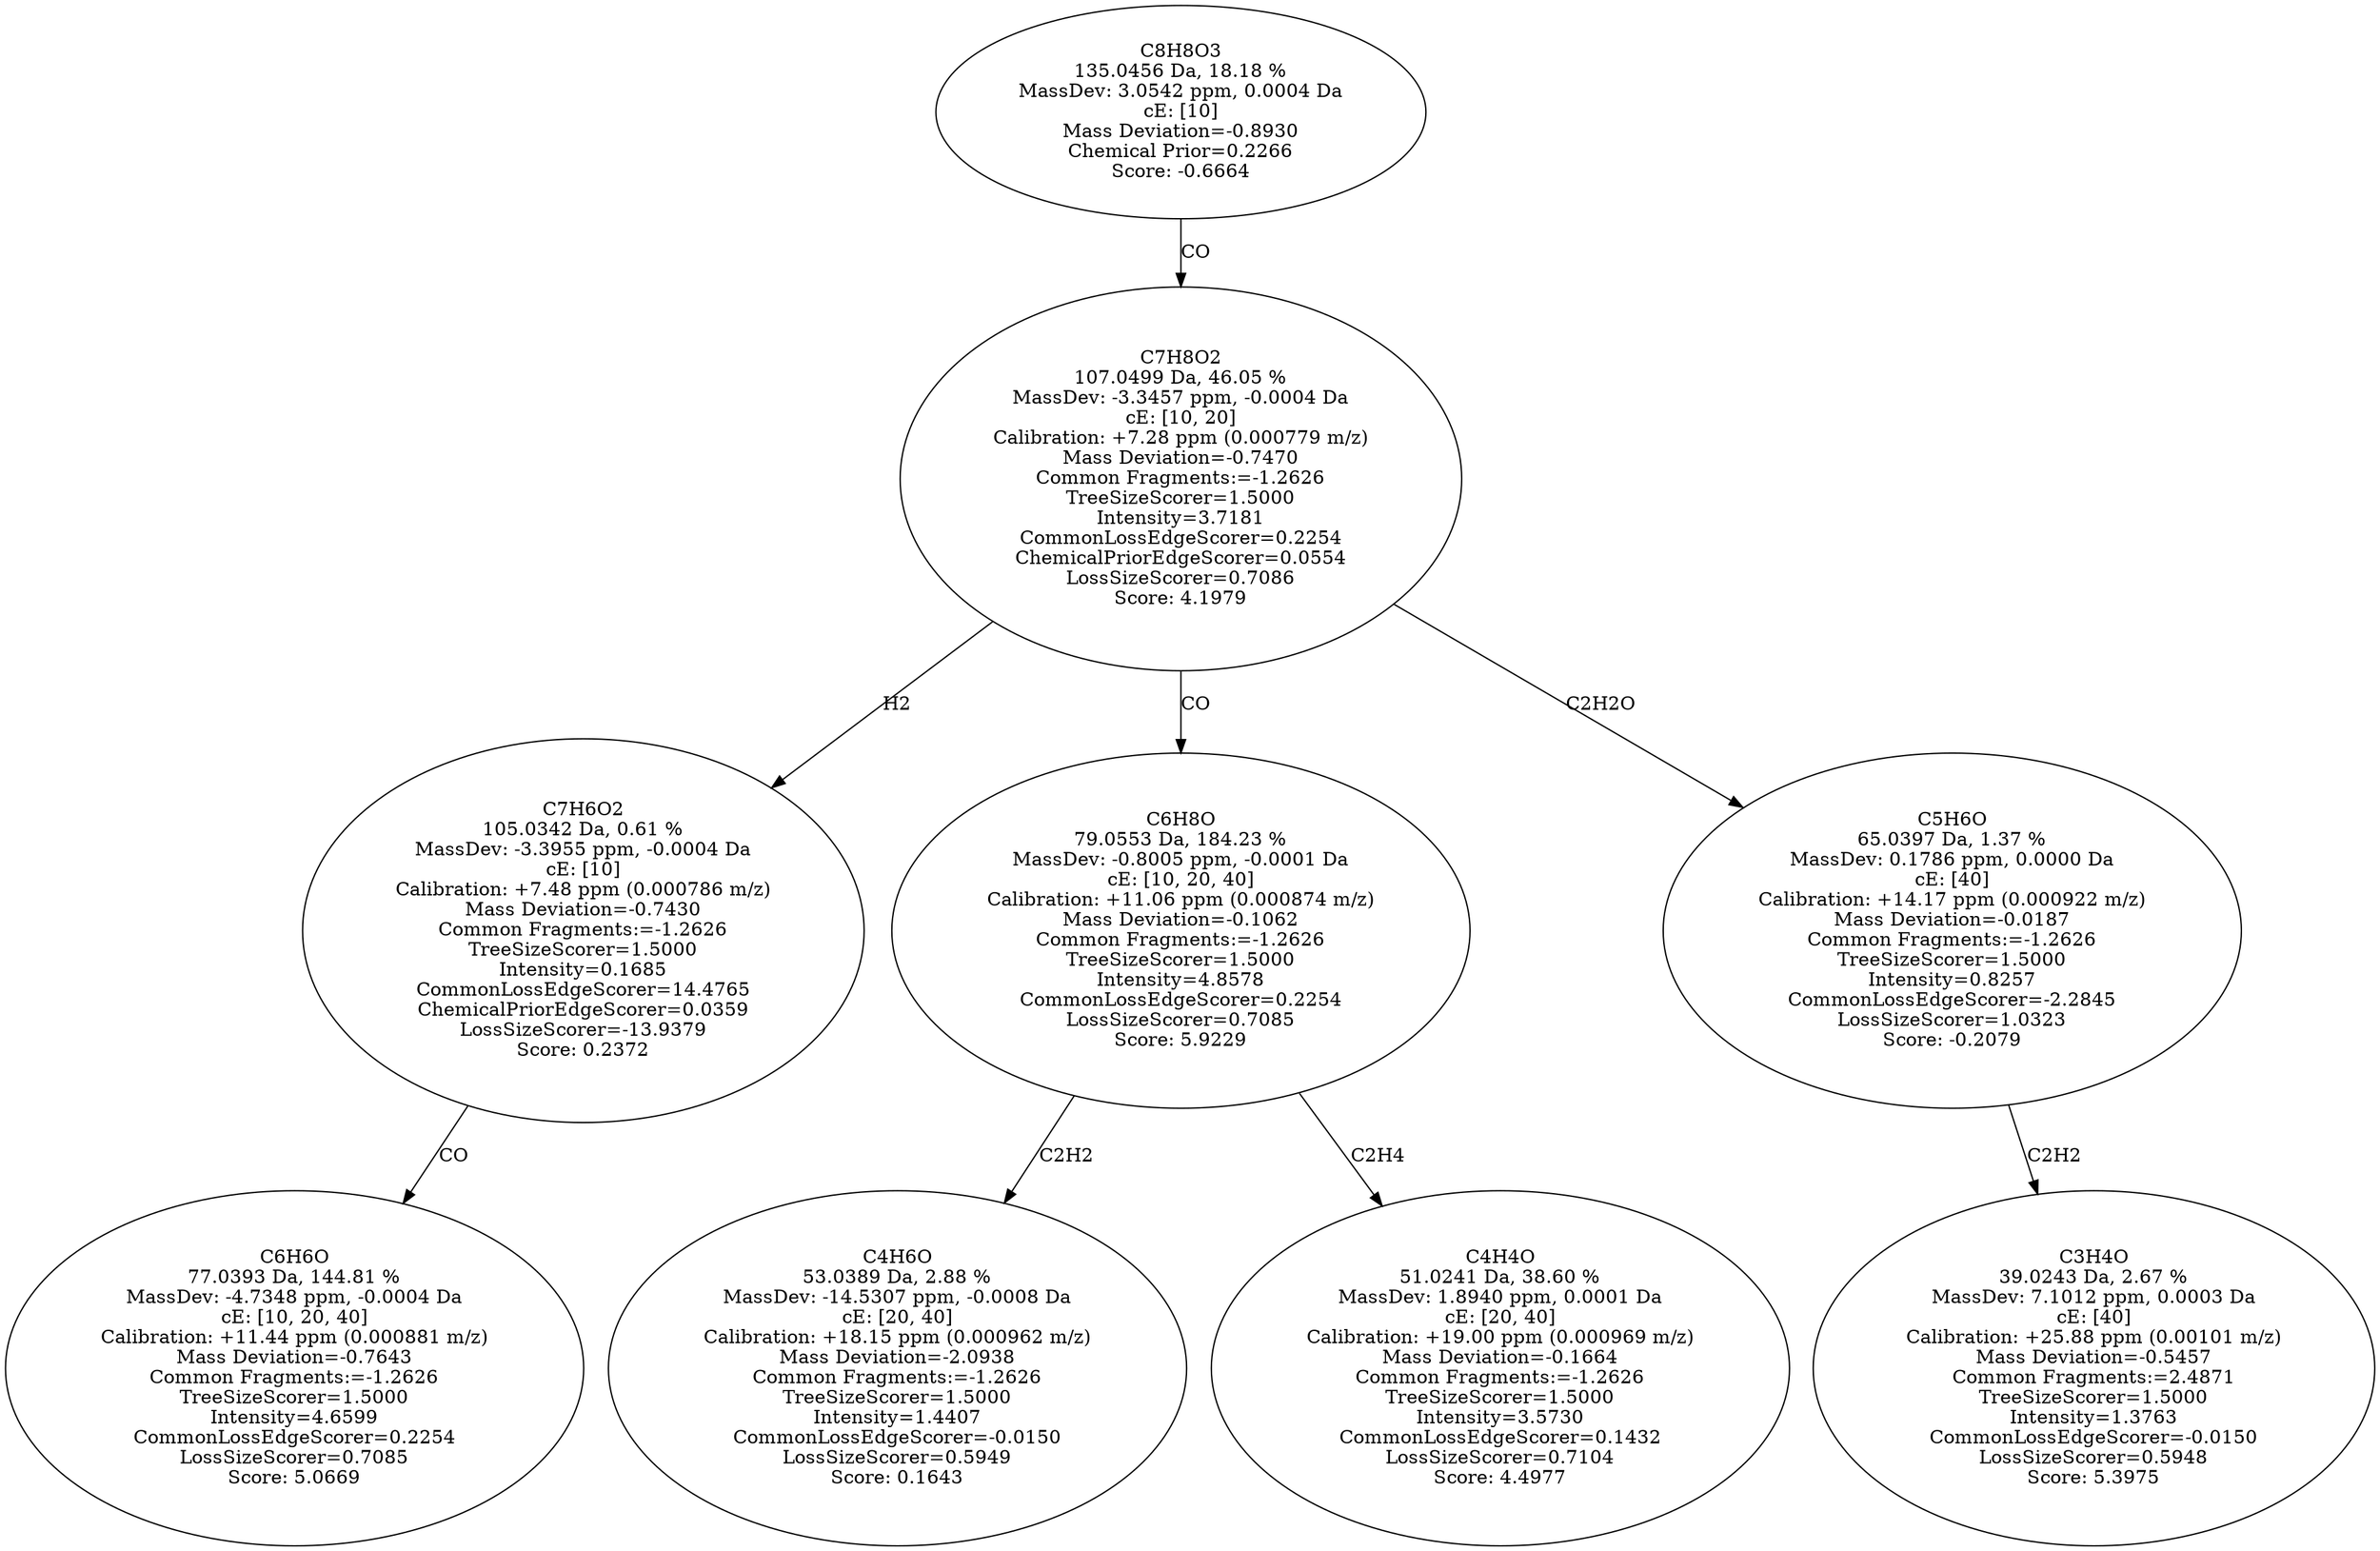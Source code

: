 strict digraph {
v1 [label="C6H6O\n77.0393 Da, 144.81 %\nMassDev: -4.7348 ppm, -0.0004 Da\ncE: [10, 20, 40]\nCalibration: +11.44 ppm (0.000881 m/z)\nMass Deviation=-0.7643\nCommon Fragments:=-1.2626\nTreeSizeScorer=1.5000\nIntensity=4.6599\nCommonLossEdgeScorer=0.2254\nLossSizeScorer=0.7085\nScore: 5.0669"];
v2 [label="C7H6O2\n105.0342 Da, 0.61 %\nMassDev: -3.3955 ppm, -0.0004 Da\ncE: [10]\nCalibration: +7.48 ppm (0.000786 m/z)\nMass Deviation=-0.7430\nCommon Fragments:=-1.2626\nTreeSizeScorer=1.5000\nIntensity=0.1685\nCommonLossEdgeScorer=14.4765\nChemicalPriorEdgeScorer=0.0359\nLossSizeScorer=-13.9379\nScore: 0.2372"];
v3 [label="C4H6O\n53.0389 Da, 2.88 %\nMassDev: -14.5307 ppm, -0.0008 Da\ncE: [20, 40]\nCalibration: +18.15 ppm (0.000962 m/z)\nMass Deviation=-2.0938\nCommon Fragments:=-1.2626\nTreeSizeScorer=1.5000\nIntensity=1.4407\nCommonLossEdgeScorer=-0.0150\nLossSizeScorer=0.5949\nScore: 0.1643"];
v4 [label="C4H4O\n51.0241 Da, 38.60 %\nMassDev: 1.8940 ppm, 0.0001 Da\ncE: [20, 40]\nCalibration: +19.00 ppm (0.000969 m/z)\nMass Deviation=-0.1664\nCommon Fragments:=-1.2626\nTreeSizeScorer=1.5000\nIntensity=3.5730\nCommonLossEdgeScorer=0.1432\nLossSizeScorer=0.7104\nScore: 4.4977"];
v5 [label="C6H8O\n79.0553 Da, 184.23 %\nMassDev: -0.8005 ppm, -0.0001 Da\ncE: [10, 20, 40]\nCalibration: +11.06 ppm (0.000874 m/z)\nMass Deviation=-0.1062\nCommon Fragments:=-1.2626\nTreeSizeScorer=1.5000\nIntensity=4.8578\nCommonLossEdgeScorer=0.2254\nLossSizeScorer=0.7085\nScore: 5.9229"];
v6 [label="C3H4O\n39.0243 Da, 2.67 %\nMassDev: 7.1012 ppm, 0.0003 Da\ncE: [40]\nCalibration: +25.88 ppm (0.00101 m/z)\nMass Deviation=-0.5457\nCommon Fragments:=2.4871\nTreeSizeScorer=1.5000\nIntensity=1.3763\nCommonLossEdgeScorer=-0.0150\nLossSizeScorer=0.5948\nScore: 5.3975"];
v7 [label="C5H6O\n65.0397 Da, 1.37 %\nMassDev: 0.1786 ppm, 0.0000 Da\ncE: [40]\nCalibration: +14.17 ppm (0.000922 m/z)\nMass Deviation=-0.0187\nCommon Fragments:=-1.2626\nTreeSizeScorer=1.5000\nIntensity=0.8257\nCommonLossEdgeScorer=-2.2845\nLossSizeScorer=1.0323\nScore: -0.2079"];
v8 [label="C7H8O2\n107.0499 Da, 46.05 %\nMassDev: -3.3457 ppm, -0.0004 Da\ncE: [10, 20]\nCalibration: +7.28 ppm (0.000779 m/z)\nMass Deviation=-0.7470\nCommon Fragments:=-1.2626\nTreeSizeScorer=1.5000\nIntensity=3.7181\nCommonLossEdgeScorer=0.2254\nChemicalPriorEdgeScorer=0.0554\nLossSizeScorer=0.7086\nScore: 4.1979"];
v9 [label="C8H8O3\n135.0456 Da, 18.18 %\nMassDev: 3.0542 ppm, 0.0004 Da\ncE: [10]\nMass Deviation=-0.8930\nChemical Prior=0.2266\nScore: -0.6664"];
v2 -> v1 [label="CO"];
v8 -> v2 [label="H2"];
v5 -> v3 [label="C2H2"];
v5 -> v4 [label="C2H4"];
v8 -> v5 [label="CO"];
v7 -> v6 [label="C2H2"];
v8 -> v7 [label="C2H2O"];
v9 -> v8 [label="CO"];
}